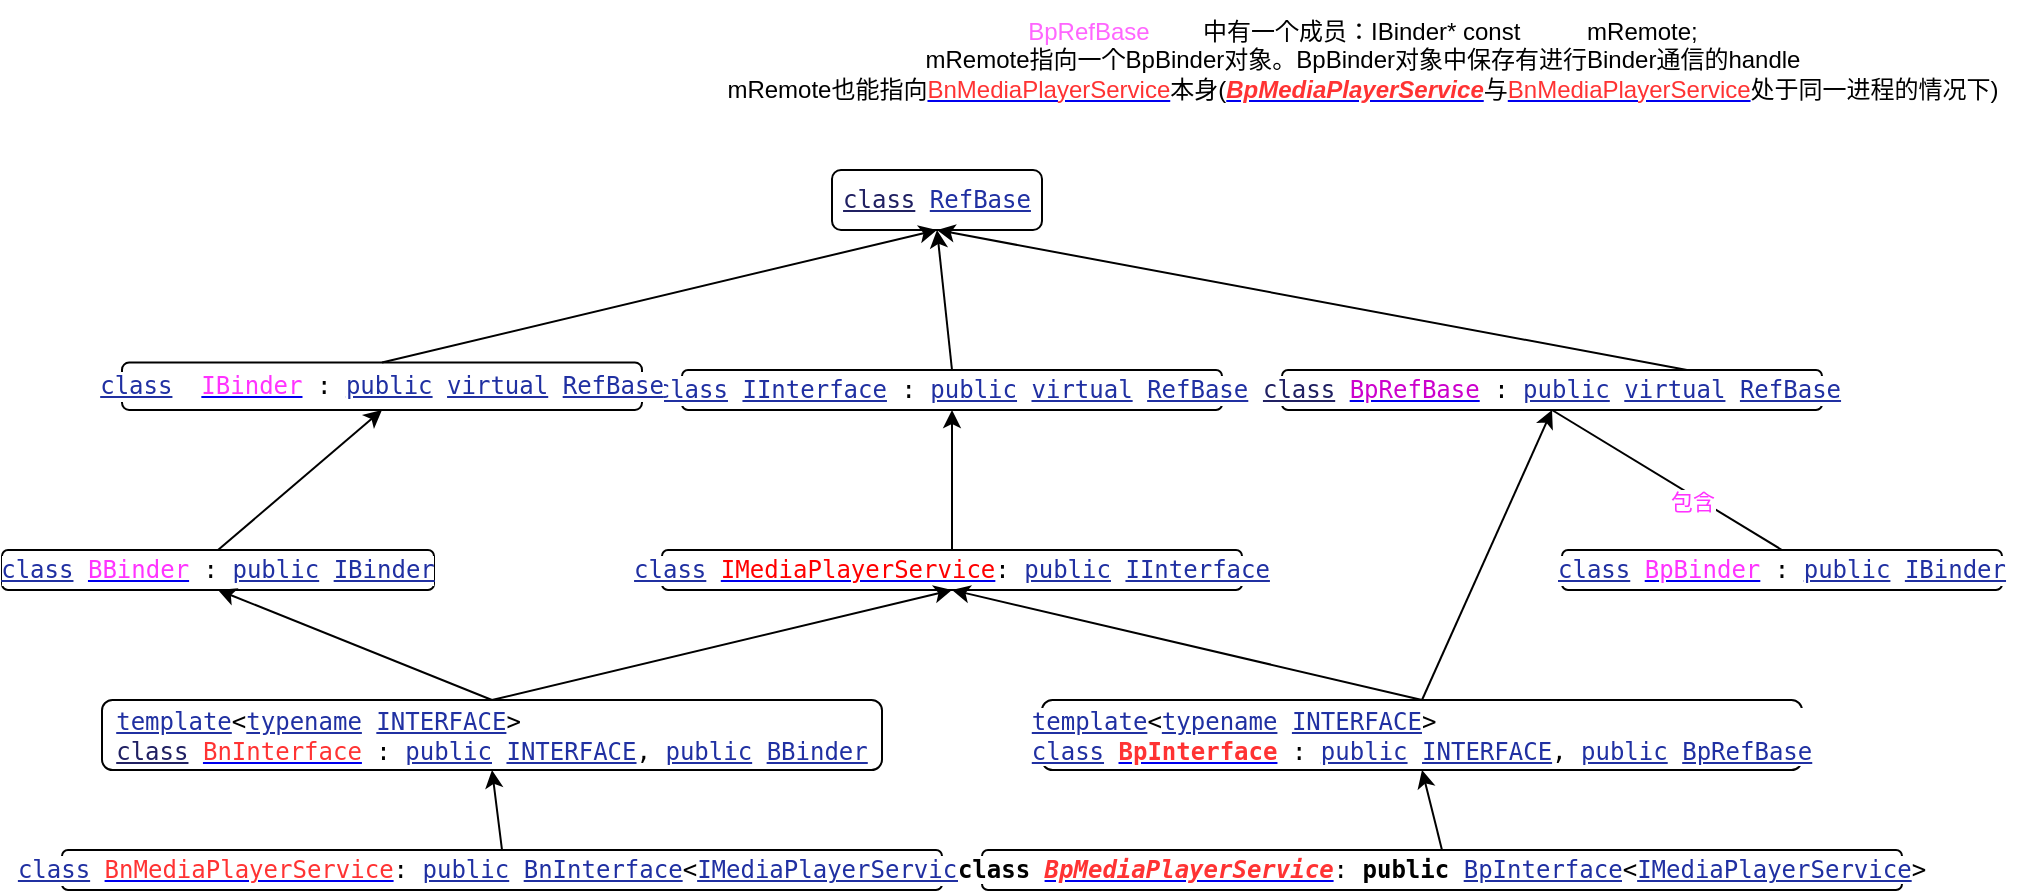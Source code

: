 <mxfile version="20.2.3" type="device" pages="2"><diagram id="GCKR5bUT3i0r0YRiKh3Q" name="binder"><mxGraphModel dx="1059" dy="536" grid="1" gridSize="10" guides="1" tooltips="1" connect="1" arrows="1" fold="1" page="1" pageScale="1" pageWidth="1169" pageHeight="827" math="0" shadow="0"><root><mxCell id="0"/><mxCell id="1" parent="0"/><mxCell id="4" value="&lt;pre style=&quot;border: 0px ; margin-top: 0px ; margin-bottom: 0px ; color: rgb(0 , 0 , 0) ; background-color: rgb(255 , 255 , 255)&quot;&gt;&lt;a href=&quot;http://10.234.22.197:6015/source/s?defs=class&amp;amp;project=mtk8195_android_R&quot; class=&quot;intelliWindow-symbol&quot; style=&quot;color: rgb(32 , 48 , 162)&quot;&gt;class&lt;/a&gt; &lt;a href=&quot;http://10.234.22.197:6015/source/s?defs=IInterface&amp;amp;project=mtk8195_android_R&quot; class=&quot;intelliWindow-symbol&quot; style=&quot;color: rgb(32 , 48 , 162)&quot;&gt;IInterface&lt;/a&gt; : &lt;a href=&quot;http://10.234.22.197:6015/source/s?defs=public&amp;amp;project=mtk8195_android_R&quot; class=&quot;intelliWindow-symbol&quot; style=&quot;color: rgb(32 , 48 , 162)&quot;&gt;public&lt;/a&gt; &lt;a href=&quot;http://10.234.22.197:6015/source/s?defs=virtual&amp;amp;project=mtk8195_android_R&quot; class=&quot;intelliWindow-symbol&quot; style=&quot;color: rgb(32 , 48 , 162)&quot;&gt;virtual&lt;/a&gt; &lt;a href=&quot;http://10.234.22.197:6015/source/s?defs=RefBase&amp;amp;project=mtk8195_android_R&quot; class=&quot;intelliWindow-symbol&quot; style=&quot;color: rgb(32 , 48 , 162)&quot;&gt;RefBase&lt;/a&gt;&lt;/pre&gt;" style="rounded=1;whiteSpace=wrap;html=1;" parent="1" vertex="1"><mxGeometry x="380" y="290" width="270" height="20" as="geometry"/></mxCell><mxCell id="5" value="&lt;pre style=&quot;border: 0px; margin-top: 0px; margin-bottom: 0px; background-color: rgb(255, 255, 255);&quot;&gt;&lt;a href=&quot;http://10.234.22.197:6015/source/s?defs=class&amp;amp;project=mtk8195_android_R&quot; class=&quot;intelliWindow-symbol&quot; style=&quot;color: rgb(32, 48, 162);&quot;&gt;class&lt;/a&gt; &lt;a href=&quot;http://10.234.22.197:6015/source/s?defs=IMediaPlayerService&amp;amp;project=mtk8195_android_R&quot; class=&quot;intelliWindow-symbol&quot; style=&quot;&quot;&gt;&lt;font color=&quot;#ff0000&quot;&gt;IMediaPlayerService&lt;/font&gt;&lt;/a&gt;: &lt;a href=&quot;http://10.234.22.197:6015/source/s?defs=public&amp;amp;project=mtk8195_android_R&quot; class=&quot;intelliWindow-symbol&quot; style=&quot;color: rgb(32, 48, 162);&quot;&gt;public&lt;/a&gt; &lt;a href=&quot;http://10.234.22.197:6015/source/s?defs=IInterface&amp;amp;project=mtk8195_android_R&quot; class=&quot;intelliWindow-symbol&quot; style=&quot;color: rgb(32, 48, 162);&quot;&gt;IInterface&lt;/a&gt;&lt;/pre&gt;" style="rounded=1;whiteSpace=wrap;html=1;" parent="1" vertex="1"><mxGeometry x="370" y="380" width="290" height="20" as="geometry"/></mxCell><mxCell id="6" value="&lt;pre style=&quot;border: 0px; margin-top: 0px; margin-bottom: 0px; background-color: rgb(255, 255, 255);&quot;&gt;&lt;a href=&quot;http://10.234.22.197:6015/source/s?defs=class&amp;amp;project=mtk8195_android_R&quot; class=&quot;intelliWindow-symbol&quot; style=&quot;color: rgb(32, 48, 162);&quot;&gt;class&lt;/a&gt; &lt;a href=&quot;http://10.234.22.197:6015/source/s?defs=BnMediaPlayerService&amp;amp;project=mtk8195_android_R&quot; class=&quot;intelliWindow-symbol&quot; style=&quot;&quot;&gt;&lt;font color=&quot;#ff3333&quot;&gt;BnMediaPlayerService&lt;/font&gt;&lt;/a&gt;: &lt;a href=&quot;http://10.234.22.197:6015/source/s?defs=public&amp;amp;project=mtk8195_android_R&quot; class=&quot;intelliWindow-symbol&quot; style=&quot;color: rgb(32, 48, 162);&quot;&gt;public&lt;/a&gt; &lt;a href=&quot;http://10.234.22.197:6015/source/s?defs=BnInterface&amp;amp;project=mtk8195_android_R&quot; class=&quot;intelliWindow-symbol&quot; style=&quot;color: rgb(32, 48, 162);&quot;&gt;BnInterface&lt;/a&gt;&amp;lt;&lt;a href=&quot;http://10.234.22.197:6015/source/s?defs=IMediaPlayerService&amp;amp;project=mtk8195_android_R&quot; class=&quot;intelliWindow-symbol&quot; style=&quot;color: rgb(32, 48, 162);&quot;&gt;IMediaPlayerService&lt;/a&gt;&amp;gt;&lt;/pre&gt;" style="rounded=1;whiteSpace=wrap;html=1;" parent="1" vertex="1"><mxGeometry x="70" y="530" width="440" height="20" as="geometry"/></mxCell><mxCell id="12" value="&lt;pre style=&quot;text-align: left ; border: 0px ; margin-top: 0px ; margin-bottom: 0px ; color: rgb(0 , 0 , 0) ; background-color: rgb(255 , 255 , 255)&quot;&gt;&lt;a href=&quot;http://10.234.22.197:6015/source/s?defs=template&amp;amp;project=mtk8195_android_R&quot; class=&quot;intelliWindow-symbol&quot; style=&quot;color: rgb(32 , 48 , 162)&quot;&gt;template&lt;/a&gt;&amp;lt;&lt;a href=&quot;http://10.234.22.197:6015/source/s?defs=typename&amp;amp;project=mtk8195_android_R&quot; class=&quot;intelliWindow-symbol&quot; style=&quot;color: rgb(32 , 48 , 162)&quot;&gt;typename&lt;/a&gt; &lt;a href=&quot;http://10.234.22.197:6015/source/s?defs=INTERFACE&amp;amp;project=mtk8195_android_R&quot; class=&quot;intelliWindow-symbol&quot; style=&quot;color: rgb(32 , 48 , 162)&quot;&gt;INTERFACE&lt;/a&gt;&amp;gt;&lt;/pre&gt;&lt;pre style=&quot;text-align: left; border: 0px; margin-top: 0px; margin-bottom: 0px; background-color: rgb(255, 255, 255);&quot;&gt;&lt;pre style=&quot;border: 0px; margin-top: 0px; margin-bottom: 0px;&quot;&gt;&lt;a href=&quot;http://10.234.22.197:6015/source/s?defs=class&amp;amp;project=mtk8195_android_R&quot; class=&quot;intelliWindow-symbol&quot; style=&quot;color: rgb(32, 32, 98);&quot;&gt;class&lt;/a&gt; &lt;a href=&quot;http://10.234.22.197:6015/source/s?defs=BnInterface&amp;amp;project=mtk8195_android_R&quot; class=&quot;intelliWindow-symbol&quot; style=&quot;&quot;&gt;&lt;font color=&quot;#ff3333&quot;&gt;BnInterface&lt;/font&gt;&lt;/a&gt; : &lt;a href=&quot;http://10.234.22.197:6015/source/s?defs=public&amp;amp;project=mtk8195_android_R&quot; class=&quot;intelliWindow-symbol&quot; style=&quot;color: rgb(32, 48, 162);&quot;&gt;public&lt;/a&gt; &lt;a href=&quot;http://10.234.22.197:6015/source/s?defs=INTERFACE&amp;amp;project=mtk8195_android_R&quot; class=&quot;intelliWindow-symbol&quot; style=&quot;color: rgb(32, 48, 162);&quot;&gt;INTERFACE&lt;/a&gt;, &lt;a href=&quot;http://10.234.22.197:6015/source/s?defs=public&amp;amp;project=mtk8195_android_R&quot; class=&quot;intelliWindow-symbol&quot; style=&quot;color: rgb(32, 48, 162);&quot;&gt;public&lt;/a&gt; &lt;a href=&quot;http://10.234.22.197:6015/source/s?defs=BBinder&amp;amp;project=mtk8195_android_R&quot; class=&quot;intelliWindow-symbol&quot; style=&quot;color: rgb(32, 48, 162);&quot;&gt;BBinder&lt;/a&gt;&lt;/pre&gt;&lt;/pre&gt;" style="rounded=1;whiteSpace=wrap;html=1;" parent="1" vertex="1"><mxGeometry x="90" y="455" width="390" height="35" as="geometry"/></mxCell><mxCell id="13" value="&lt;pre style=&quot;border: 0px; margin-top: 0px; margin-bottom: 0px; background-color: rgb(255, 255, 255);&quot;&gt;&lt;a href=&quot;http://10.234.22.197:6015/source/s?defs=class&amp;amp;project=mtk8195_android_R&quot; class=&quot;intelliWindow-symbol&quot; style=&quot;color: rgb(32, 48, 162);&quot;&gt;class&lt;/a&gt; &lt;a href=&quot;http://10.234.22.197:6015/source/s?defs=BBinder&amp;amp;project=mtk8195_android_R&quot; class=&quot;intelliWindow-symbol&quot; style=&quot;&quot;&gt;&lt;font color=&quot;#ff33ff&quot;&gt;BBinder&lt;/font&gt;&lt;/a&gt; : &lt;a href=&quot;http://10.234.22.197:6015/source/s?defs=public&amp;amp;project=mtk8195_android_R&quot; class=&quot;intelliWindow-symbol&quot; style=&quot;color: rgb(32, 48, 162);&quot;&gt;public&lt;/a&gt; &lt;a href=&quot;http://10.234.22.197:6015/source/s?defs=IBinder&amp;amp;project=mtk8195_android_R&quot; class=&quot;intelliWindow-symbol&quot; style=&quot;color: rgb(32, 48, 162);&quot;&gt;IBinder&lt;/a&gt;&lt;/pre&gt;" style="rounded=1;whiteSpace=wrap;html=1;" parent="1" vertex="1"><mxGeometry x="40" y="380" width="216" height="20" as="geometry"/></mxCell><mxCell id="15" value="&lt;pre style=&quot;border: 0px; margin-top: 0px; margin-bottom: 0px;&quot;&gt;&lt;b style=&quot;background-color: rgb(255, 255, 255); color: rgb(0, 0, 0);&quot;&gt;class&lt;/b&gt;&lt;span style=&quot;background-color: rgb(255, 255, 255);&quot;&gt; &lt;a class=&quot;xc&quot; name=&quot;BpMediaPlayerService&quot; style=&quot;font-weight: bold; font-style: italic;&quot;&gt;&lt;/a&gt;&lt;/span&gt;&lt;a href=&quot;http://10.234.22.197:6015/source/s?refs=BpMediaPlayerService&amp;amp;project=mtk8195_android_R&quot; class=&quot;xc intelliWindow-symbol&quot; style=&quot;background-color: rgb(255, 255, 255); font-weight: bold; font-style: italic;&quot;&gt;&lt;font color=&quot;#ff3333&quot;&gt;BpMediaPlayerService&lt;/font&gt;&lt;/a&gt;&lt;span style=&quot;background-color: rgb(255, 255, 255);&quot;&gt;: &lt;/span&gt;&lt;b style=&quot;background-color: rgb(255, 255, 255); color: rgb(0, 0, 0);&quot;&gt;public&lt;/b&gt;&lt;span style=&quot;background-color: rgb(255, 255, 255);&quot;&gt; &lt;/span&gt;&lt;a href=&quot;http://10.234.22.197:6015/source/s?defs=BpInterface&amp;amp;project=mtk8195_android_R&quot; class=&quot;intelliWindow-symbol&quot; style=&quot;background-color: rgb(255, 255, 255); color: rgb(32, 48, 162);&quot;&gt;BpInterface&lt;/a&gt;&lt;span style=&quot;background-color: rgb(255, 255, 255);&quot;&gt;&amp;lt;&lt;/span&gt;&lt;a href=&quot;http://10.234.22.197:6015/source/s?defs=IMediaPlayerService&amp;amp;project=mtk8195_android_R&quot; class=&quot;intelliWindow-symbol symbol-highlighted hightlight-color-1&quot; style=&quot;color: rgb(32, 48, 162); background-color: rgb(255, 255, 255);&quot;&gt;IMediaPlayerService&lt;/a&gt;&lt;span style=&quot;background-color: rgb(255, 255, 255);&quot;&gt;&amp;gt;&lt;/span&gt;&lt;/pre&gt;" style="rounded=1;whiteSpace=wrap;html=1;" parent="1" vertex="1"><mxGeometry x="530" y="530" width="460" height="20" as="geometry"/></mxCell><mxCell id="16" value="&lt;pre style=&quot;text-align: left ; border: 0px ; margin-top: 0px ; margin-bottom: 0px ; color: rgb(0 , 0 , 0) ; background-color: rgb(255 , 255 , 255)&quot;&gt;&lt;a href=&quot;http://10.234.22.197:6015/source/s?defs=template&amp;amp;project=mtk8195_android_R&quot; class=&quot;intelliWindow-symbol&quot; style=&quot;color: rgb(32 , 48 , 162)&quot;&gt;template&lt;/a&gt;&amp;lt;&lt;a href=&quot;http://10.234.22.197:6015/source/s?defs=typename&amp;amp;project=mtk8195_android_R&quot; class=&quot;intelliWindow-symbol&quot; style=&quot;color: rgb(32 , 48 , 162)&quot;&gt;typename&lt;/a&gt; &lt;a href=&quot;http://10.234.22.197:6015/source/s?defs=INTERFACE&amp;amp;project=mtk8195_android_R&quot; class=&quot;intelliWindow-symbol&quot; style=&quot;color: rgb(32 , 48 , 162)&quot;&gt;INTERFACE&lt;/a&gt;&amp;gt;&lt;/pre&gt;&lt;pre style=&quot;border: 0px; margin-top: 0px; margin-bottom: 0px; background-color: rgb(255, 255, 255);&quot;&gt;&lt;a href=&quot;http://10.234.22.197:6015/source/s?defs=class&amp;amp;project=mtk8195_android_R&quot; class=&quot;intelliWindow-symbol&quot; style=&quot;color: rgb(32, 48, 162);&quot;&gt;class&lt;/a&gt; &lt;a class=&quot;d intelliWindow-symbol&quot; href=&quot;http://10.234.22.197:6015/source/xref/mtk8195_android_R/frameworks/native/libs/binder/include/binder/IInterface.h#BpInterface&quot; style=&quot;font-weight: bold;&quot;&gt;&lt;font color=&quot;#ff3333&quot;&gt;BpInterface&lt;/font&gt;&lt;/a&gt; : &lt;a href=&quot;http://10.234.22.197:6015/source/s?defs=public&amp;amp;project=mtk8195_android_R&quot; class=&quot;intelliWindow-symbol&quot; style=&quot;color: rgb(32, 48, 162);&quot;&gt;public&lt;/a&gt; &lt;a href=&quot;http://10.234.22.197:6015/source/s?defs=INTERFACE&amp;amp;project=mtk8195_android_R&quot; class=&quot;intelliWindow-symbol&quot; style=&quot;color: rgb(32, 48, 162);&quot;&gt;INTERFACE&lt;/a&gt;, &lt;a href=&quot;http://10.234.22.197:6015/source/s?defs=public&amp;amp;project=mtk8195_android_R&quot; class=&quot;intelliWindow-symbol&quot; style=&quot;color: rgb(32, 48, 162);&quot;&gt;public&lt;/a&gt; &lt;a href=&quot;http://10.234.22.197:6015/source/s?defs=BpRefBase&amp;amp;project=mtk8195_android_R&quot; class=&quot;intelliWindow-symbol&quot; style=&quot;color: rgb(32, 48, 162);&quot;&gt;BpRefBase&lt;/a&gt;&lt;/pre&gt;" style="rounded=1;whiteSpace=wrap;html=1;" parent="1" vertex="1"><mxGeometry x="560" y="455" width="380" height="35" as="geometry"/></mxCell><mxCell id="18" value="&lt;pre style=&quot;border: 0px; margin-top: 0px; margin-bottom: 0px; background-color: rgb(255, 255, 255);&quot;&gt;&lt;a href=&quot;http://10.234.22.197:6015/source/s?defs=class&amp;amp;project=mtk8195_android_R&quot; class=&quot;intelliWindow-symbol&quot; style=&quot;color: rgb(32, 32, 98);&quot;&gt;class&lt;/a&gt; &lt;a href=&quot;http://10.234.22.197:6015/source/s?defs=BpRefBase&amp;amp;project=mtk8195_android_R&quot; class=&quot;intelliWindow-symbol&quot; style=&quot;&quot;&gt;&lt;font color=&quot;#cc00cc&quot;&gt;BpRefBase&lt;/font&gt;&lt;/a&gt; : &lt;a href=&quot;http://10.234.22.197:6015/source/s?defs=public&amp;amp;project=mtk8195_android_R&quot; class=&quot;intelliWindow-symbol&quot; style=&quot;color: rgb(32, 48, 162);&quot;&gt;public&lt;/a&gt; &lt;a href=&quot;http://10.234.22.197:6015/source/s?defs=virtual&amp;amp;project=mtk8195_android_R&quot; class=&quot;intelliWindow-symbol&quot; style=&quot;color: rgb(32, 48, 162);&quot;&gt;virtual&lt;/a&gt; &lt;a href=&quot;http://10.234.22.197:6015/source/s?defs=RefBase&amp;amp;project=mtk8195_android_R&quot; class=&quot;intelliWindow-symbol&quot; style=&quot;color: rgb(32, 48, 162);&quot;&gt;RefBase&lt;/a&gt;&lt;/pre&gt;" style="rounded=1;whiteSpace=wrap;html=1;" parent="1" vertex="1"><mxGeometry x="680" y="290" width="270" height="20" as="geometry"/></mxCell><mxCell id="19" value="&lt;pre style=&quot;border: 0px; margin-top: 0px; margin-bottom: 0px; background-color: rgb(255, 255, 255);&quot;&gt;&lt;a href=&quot;http://10.234.22.197:6015/source/s?defs=class&amp;amp;project=mtk8195_android_R&quot; class=&quot;intelliWindow-symbol&quot; style=&quot;color: rgb(32, 48, 162);&quot;&gt;class&lt;/a&gt;  &lt;a href=&quot;http://10.234.22.197:6015/source/s?defs=IBinder&amp;amp;project=mtk8195_android_R&quot; class=&quot;intelliWindow-symbol&quot; style=&quot;&quot;&gt;&lt;font color=&quot;#ff33ff&quot;&gt;IBinder&lt;/font&gt;&lt;/a&gt; : &lt;a href=&quot;http://10.234.22.197:6015/source/s?defs=public&amp;amp;project=mtk8195_android_R&quot; class=&quot;intelliWindow-symbol&quot; style=&quot;color: rgb(32, 48, 162);&quot;&gt;public&lt;/a&gt; &lt;a href=&quot;http://10.234.22.197:6015/source/s?defs=virtual&amp;amp;project=mtk8195_android_R&quot; class=&quot;intelliWindow-symbol&quot; style=&quot;color: rgb(32, 48, 162);&quot;&gt;virtual&lt;/a&gt; &lt;a href=&quot;http://10.234.22.197:6015/source/s?defs=RefBase&amp;amp;project=mtk8195_android_R&quot; class=&quot;intelliWindow-symbol&quot; style=&quot;color: rgb(32, 48, 162);&quot;&gt;RefBase&lt;/a&gt;&lt;/pre&gt;" style="rounded=1;whiteSpace=wrap;html=1;" parent="1" vertex="1"><mxGeometry x="100" y="286.25" width="260" height="23.75" as="geometry"/></mxCell><mxCell id="21" value="&lt;pre style=&quot;border: 0px; margin-top: 0px; margin-bottom: 0px; background-color: rgb(255, 255, 255);&quot;&gt;&lt;a href=&quot;http://10.234.22.197:6015/source/s?defs=class&amp;amp;project=mtk8195_android_R&quot; class=&quot;intelliWindow-symbol&quot; style=&quot;color: rgb(32, 48, 162);&quot;&gt;class&lt;/a&gt; &lt;a href=&quot;http://10.234.22.197:6015/source/s?defs=BpBinder&amp;amp;project=mtk8195_android_R&quot; class=&quot;intelliWindow-symbol&quot; style=&quot;&quot;&gt;&lt;font color=&quot;#ff33ff&quot;&gt;BpBinder&lt;/font&gt;&lt;/a&gt; : &lt;a href=&quot;http://10.234.22.197:6015/source/s?defs=public&amp;amp;project=mtk8195_android_R&quot; class=&quot;intelliWindow-symbol&quot; style=&quot;color: rgb(32, 48, 162);&quot;&gt;public&lt;/a&gt; &lt;a href=&quot;http://10.234.22.197:6015/source/s?defs=IBinder&amp;amp;project=mtk8195_android_R&quot; class=&quot;intelliWindow-symbol&quot; style=&quot;color: rgb(32, 48, 162);&quot;&gt;IBinder&lt;/a&gt;&lt;/pre&gt;" style="rounded=1;whiteSpace=wrap;html=1;" parent="1" vertex="1"><mxGeometry x="820" y="380" width="220" height="20" as="geometry"/></mxCell><mxCell id="26" value="" style="endArrow=classic;html=1;exitX=0.5;exitY=0;exitDx=0;exitDy=0;entryX=0.5;entryY=1;entryDx=0;entryDy=0;" parent="1" source="13" target="19" edge="1"><mxGeometry width="50" height="50" relative="1" as="geometry"><mxPoint x="-175" y="532.5" as="sourcePoint"/><mxPoint x="-38" y="420" as="targetPoint"/></mxGeometry></mxCell><mxCell id="27" value="" style="endArrow=classic;html=1;exitX=0.5;exitY=0;exitDx=0;exitDy=0;entryX=0.5;entryY=1;entryDx=0;entryDy=0;" parent="1" source="6" target="12" edge="1"><mxGeometry width="50" height="50" relative="1" as="geometry"><mxPoint x="-165" y="542.5" as="sourcePoint"/><mxPoint x="-28" y="430" as="targetPoint"/></mxGeometry></mxCell><mxCell id="28" value="" style="endArrow=classic;html=1;exitX=0.5;exitY=0;exitDx=0;exitDy=0;entryX=0.5;entryY=1;entryDx=0;entryDy=0;" parent="1" source="12" target="13" edge="1"><mxGeometry width="50" height="50" relative="1" as="geometry"><mxPoint x="-155" y="552.5" as="sourcePoint"/><mxPoint x="30" y="410" as="targetPoint"/></mxGeometry></mxCell><mxCell id="29" value="" style="endArrow=classic;html=1;exitX=0.5;exitY=0;exitDx=0;exitDy=0;entryX=0.5;entryY=1;entryDx=0;entryDy=0;" parent="1" source="12" target="5" edge="1"><mxGeometry width="50" height="50" relative="1" as="geometry"><mxPoint x="-145" y="562.5" as="sourcePoint"/><mxPoint x="-8" y="450" as="targetPoint"/></mxGeometry></mxCell><mxCell id="30" value="" style="endArrow=classic;html=1;exitX=0.5;exitY=0;exitDx=0;exitDy=0;entryX=0.5;entryY=1;entryDx=0;entryDy=0;" parent="1" source="15" target="16" edge="1"><mxGeometry width="50" height="50" relative="1" as="geometry"><mxPoint x="-135" y="572.5" as="sourcePoint"/><mxPoint x="2" y="460" as="targetPoint"/></mxGeometry></mxCell><mxCell id="31" value="" style="endArrow=classic;html=1;exitX=0.5;exitY=0;exitDx=0;exitDy=0;entryX=0.5;entryY=1;entryDx=0;entryDy=0;" parent="1" source="16" target="5" edge="1"><mxGeometry width="50" height="50" relative="1" as="geometry"><mxPoint x="795" y="532.5" as="sourcePoint"/><mxPoint x="510" y="410" as="targetPoint"/></mxGeometry></mxCell><mxCell id="32" value="" style="endArrow=classic;html=1;exitX=0.5;exitY=0;exitDx=0;exitDy=0;entryX=0.5;entryY=1;entryDx=0;entryDy=0;" parent="1" source="5" target="4" edge="1"><mxGeometry width="50" height="50" relative="1" as="geometry"><mxPoint x="575" y="361.25" as="sourcePoint"/><mxPoint x="520" y="333.75" as="targetPoint"/></mxGeometry></mxCell><mxCell id="33" value="" style="endArrow=classic;html=1;exitX=0.5;exitY=0;exitDx=0;exitDy=0;entryX=0.5;entryY=1;entryDx=0;entryDy=0;" parent="1" source="16" target="18" edge="1"><mxGeometry width="50" height="50" relative="1" as="geometry"><mxPoint x="795" y="532.5" as="sourcePoint"/><mxPoint x="740" y="505" as="targetPoint"/></mxGeometry></mxCell><mxCell id="35" value="&lt;pre style=&quot;border: 0px ; margin-top: 0px ; margin-bottom: 0px ; color: rgb(0 , 0 , 0) ; background-color: rgb(255 , 255 , 255)&quot;&gt;&lt;a href=&quot;http://10.234.22.197:6015/source/s?defs=class&amp;amp;project=mtk8195_android_R&quot; class=&quot;intelliWindow-symbol&quot; style=&quot;color: rgb(32 , 32 , 98)&quot;&gt;class&lt;/a&gt; &lt;a href=&quot;http://10.234.22.197:6015/source/s?defs=RefBase&amp;amp;project=mtk8195_android_R&quot; class=&quot;intelliWindow-symbol&quot; style=&quot;color: rgb(32 , 48 , 162)&quot;&gt;RefBase&lt;/a&gt;&lt;/pre&gt;" style="rounded=1;whiteSpace=wrap;html=1;" parent="1" vertex="1"><mxGeometry x="455" y="190" width="105" height="30" as="geometry"/></mxCell><mxCell id="36" value="" style="endArrow=classic;html=1;entryX=0.5;entryY=1;entryDx=0;entryDy=0;exitX=0.5;exitY=0;exitDx=0;exitDy=0;" parent="1" source="19" target="35" edge="1"><mxGeometry width="50" height="50" relative="1" as="geometry"><mxPoint x="120" y="250" as="sourcePoint"/><mxPoint x="180" y="232.5" as="targetPoint"/></mxGeometry></mxCell><mxCell id="37" value="" style="endArrow=classic;html=1;entryX=0.5;entryY=1;entryDx=0;entryDy=0;exitX=0.5;exitY=0;exitDx=0;exitDy=0;" parent="1" source="4" target="35" edge="1"><mxGeometry width="50" height="50" relative="1" as="geometry"><mxPoint x="140" y="292.5" as="sourcePoint"/><mxPoint x="517.5" y="230" as="targetPoint"/></mxGeometry></mxCell><mxCell id="38" value="" style="endArrow=classic;html=1;entryX=0.5;entryY=1;entryDx=0;entryDy=0;exitX=0.75;exitY=0;exitDx=0;exitDy=0;" parent="1" source="18" target="35" edge="1"><mxGeometry width="50" height="50" relative="1" as="geometry"><mxPoint x="525" y="300" as="sourcePoint"/><mxPoint x="517.5" y="230" as="targetPoint"/></mxGeometry></mxCell><mxCell id="7slElJ0XpSkay9sm6j7J-40" value="&lt;font color=&quot;#ff66ff&quot;&gt;BpRefBase&amp;nbsp; &amp;nbsp; &amp;nbsp; &amp;nbsp;&amp;nbsp;&lt;/font&gt;中有一个成员：IBinder* const&amp;nbsp; &amp;nbsp; &amp;nbsp; &amp;nbsp; &amp;nbsp; mRemote;&lt;br&gt;mRemote指向一个BpBinder对象。BpBinder对象中保存有进行Binder通信的handle&lt;br&gt;mRemote也能指向&lt;a href=&quot;http://10.234.22.197:6015/source/s?defs=BnMediaPlayerService&amp;amp;project=mtk8195_android_R&quot; class=&quot;intelliWindow-symbol&quot;&gt;&lt;font color=&quot;#ff3333&quot;&gt;BnMediaPlayerService&lt;/font&gt;&lt;/a&gt;本身(&lt;a style=&quot;background-color: rgb(255, 255, 255); font-weight: bold; font-style: italic;&quot; href=&quot;http://10.234.22.197:6015/source/s?refs=BpMediaPlayerService&amp;amp;project=mtk8195_android_R&quot; class=&quot;xc intelliWindow-symbol&quot;&gt;&lt;font color=&quot;#ff3333&quot;&gt;BpMediaPlayerService&lt;/font&gt;&lt;/a&gt;与&lt;a href=&quot;http://10.234.22.197:6015/source/s?defs=BnMediaPlayerService&amp;amp;project=mtk8195_android_R&quot; class=&quot;intelliWindow-symbol&quot;&gt;&lt;font color=&quot;#ff3333&quot;&gt;BnMediaPlayerService&lt;/font&gt;&lt;/a&gt;处于同一进程的情况下&lt;span style=&quot;background-color: initial;&quot;&gt;)&lt;/span&gt;" style="text;html=1;align=center;verticalAlign=middle;resizable=0;points=[];autosize=1;strokeColor=none;fillColor=none;" parent="1" vertex="1"><mxGeometry x="390" y="105" width="660" height="60" as="geometry"/></mxCell><mxCell id="_MNz4qD99CGTm_yS_F_U-38" value="" style="endArrow=none;html=1;rounded=0;fontColor=#FF33FF;exitX=0.5;exitY=1;exitDx=0;exitDy=0;entryX=0.5;entryY=0;entryDx=0;entryDy=0;" edge="1" parent="1" source="18" target="21"><mxGeometry width="50" height="50" relative="1" as="geometry"><mxPoint x="1010" y="360" as="sourcePoint"/><mxPoint x="1060" y="310" as="targetPoint"/></mxGeometry></mxCell><mxCell id="_MNz4qD99CGTm_yS_F_U-39" value="包含" style="edgeLabel;html=1;align=center;verticalAlign=middle;resizable=0;points=[];fontColor=#FF33FF;" vertex="1" connectable="0" parent="_MNz4qD99CGTm_yS_F_U-38"><mxGeometry x="0.242" y="-3" relative="1" as="geometry"><mxPoint as="offset"/></mxGeometry></mxCell></root></mxGraphModel></diagram><diagram id="59_eapADkHZmt2DDTSde" name="hwbinder"><mxGraphModel dx="2606" dy="727" grid="1" gridSize="10" guides="1" tooltips="1" connect="1" arrows="1" fold="1" page="1" pageScale="1" pageWidth="1169" pageHeight="827" math="0" shadow="0"><root><mxCell id="DU4X9L0Q0q2eqbmF_Pmw-0"/><mxCell id="DU4X9L0Q0q2eqbmF_Pmw-1" parent="DU4X9L0Q0q2eqbmF_Pmw-0"/><mxCell id="DU4X9L0Q0q2eqbmF_Pmw-2" value="struct BnHwConsumerIr : public ::android::hidl::base::V1_0::BnHwBase" style="rounded=1;whiteSpace=wrap;html=1;" parent="DU4X9L0Q0q2eqbmF_Pmw-1" vertex="1"><mxGeometry x="-400" y="479" width="410" height="36" as="geometry"/></mxCell><mxCell id="DU4X9L0Q0q2eqbmF_Pmw-3" value="struct BpHwConsumerIr : public ::android::hardware::BpInterface&amp;lt;IConsumerIr&amp;gt;, public ::android::hardware::details::HidlInstrumentor" style="rounded=1;whiteSpace=wrap;html=1;" parent="DU4X9L0Q0q2eqbmF_Pmw-1" vertex="1"><mxGeometry x="380" y="510" width="720" height="30" as="geometry"/></mxCell><mxCell id="DU4X9L0Q0q2eqbmF_Pmw-11" style="edgeStyle=none;html=1;exitX=0.5;exitY=0;exitDx=0;exitDy=0;entryX=0.5;entryY=1;entryDx=0;entryDy=0;" parent="DU4X9L0Q0q2eqbmF_Pmw-1" source="DU4X9L0Q0q2eqbmF_Pmw-4" target="DU4X9L0Q0q2eqbmF_Pmw-5" edge="1"><mxGeometry relative="1" as="geometry"/></mxCell><mxCell id="DU4X9L0Q0q2eqbmF_Pmw-4" value="struct ConsumerIr : public IConsumerIr&lt;br&gt;在ConsumerIr&amp;nbsp;中实现虚函数" style="rounded=1;whiteSpace=wrap;html=1;" parent="DU4X9L0Q0q2eqbmF_Pmw-1" vertex="1"><mxGeometry x="70" y="479" width="280" height="70" as="geometry"/></mxCell><mxCell id="DU4X9L0Q0q2eqbmF_Pmw-5" value="struct IConsumerIr : public ::android::hidl::base::V1_0::IBase&lt;br&gt;在IConsumerIr&amp;nbsp;中以虚函数形式声明ConsumerIr.hal的接口方法" style="rounded=1;whiteSpace=wrap;html=1;" parent="DU4X9L0Q0q2eqbmF_Pmw-1" vertex="1"><mxGeometry x="200" y="284" width="340" height="76" as="geometry"/></mxCell><mxCell id="DU4X9L0Q0q2eqbmF_Pmw-6" value="struct IBase : virtual public ::android::RefBase" style="rounded=1;whiteSpace=wrap;html=1;" parent="DU4X9L0Q0q2eqbmF_Pmw-1" vertex="1"><mxGeometry x="80" y="220" width="270" height="20" as="geometry"/></mxCell><mxCell id="DU4X9L0Q0q2eqbmF_Pmw-7" value="struct BnHwBase : public ::android::hardware::BHwBinder, public ::android::hardware::details::HidlInstrumentor" style="rounded=1;whiteSpace=wrap;html=1;" parent="DU4X9L0Q0q2eqbmF_Pmw-1" vertex="1"><mxGeometry x="-400" y="380" width="600" height="26" as="geometry"/></mxCell><mxCell id="DU4X9L0Q0q2eqbmF_Pmw-8" value="&lt;pre style=&quot;border: 0px ; margin-top: 0px ; margin-bottom: 0px ; color: rgb(0 , 0 , 0) ; background-color: rgb(255 , 255 , 255)&quot;&gt;&lt;a href=&quot;http://10.234.22.197:6015/source/s?defs=class&amp;amp;project=mtk8195_android_R&quot; class=&quot;intelliWindow-symbol&quot; style=&quot;color: rgb(32 , 48 , 162)&quot;&gt;class&lt;/a&gt; &lt;a href=&quot;http://10.234.22.197:6015/source/s?defs=BHwBinder&amp;amp;project=mtk8195_android_R&quot; class=&quot;intelliWindow-symbol&quot; style=&quot;color: rgb(32 , 48 , 162)&quot;&gt;BHwBinder&lt;/a&gt; : &lt;a href=&quot;http://10.234.22.197:6015/source/s?defs=public&amp;amp;project=mtk8195_android_R&quot; class=&quot;intelliWindow-symbol&quot; style=&quot;color: rgb(32 , 48 , 162)&quot;&gt;public&lt;/a&gt; &lt;a href=&quot;http://10.234.22.197:6015/source/s?defs=IBinder&amp;amp;project=mtk8195_android_R&quot; class=&quot;intelliWindow-symbol&quot; style=&quot;color: rgb(32 , 48 , 162)&quot;&gt;IBinder&lt;/a&gt;&lt;/pre&gt;" style="rounded=1;whiteSpace=wrap;html=1;" parent="DU4X9L0Q0q2eqbmF_Pmw-1" vertex="1"><mxGeometry x="-170" y="240" width="220" height="20" as="geometry"/></mxCell><mxCell id="DU4X9L0Q0q2eqbmF_Pmw-9" value="&lt;pre style=&quot;border: 0px ; margin-top: 0px ; margin-bottom: 0px ; color: rgb(0 , 0 , 0) ; background-color: rgb(255 , 255 , 255)&quot;&gt;&lt;span id=&quot;scope_id_d1d680d0_fold&quot; class=&quot;scope-body&quot; style=&quot;display: inline&quot;&gt;&lt;b&gt;struct&lt;/b&gt; &lt;a class=&quot;xs&quot; name=&quot;HidlInstrumentor&quot; style=&quot;color: rgb(153 , 0 , 153) ; font-weight: bold ; font-style: italic&quot;&gt;&lt;/a&gt;&lt;a href=&quot;http://10.234.22.197:6015/source/s?refs=HidlInstrumentor&amp;amp;project=mtk8195_android_R&quot; class=&quot;xs intelliWindow-symbol&quot; style=&quot;color: rgb(153 , 0 , 153) ; font-weight: bold ; font-style: italic&quot;&gt;HidlInstrumentor&lt;/a&gt;&lt;/span&gt;&lt;/pre&gt;" style="rounded=1;whiteSpace=wrap;html=1;" parent="DU4X9L0Q0q2eqbmF_Pmw-1" vertex="1"><mxGeometry x="-400" y="95" width="180" height="25" as="geometry"/></mxCell><mxCell id="DU4X9L0Q0q2eqbmF_Pmw-10" value="" style="endArrow=classic;html=1;exitX=0.5;exitY=0;exitDx=0;exitDy=0;entryX=0.5;entryY=1;entryDx=0;entryDy=0;" parent="DU4X9L0Q0q2eqbmF_Pmw-1" source="DU4X9L0Q0q2eqbmF_Pmw-5" target="DU4X9L0Q0q2eqbmF_Pmw-6" edge="1"><mxGeometry width="50" height="50" relative="1" as="geometry"><mxPoint x="180" y="425" as="sourcePoint"/><mxPoint x="230" y="375" as="targetPoint"/></mxGeometry></mxCell><mxCell id="oL8lrpvuW0q90xoLPbag-2" value="" style="curved=1;endArrow=classic;html=1;entryX=0;entryY=0.5;entryDx=0;entryDy=0;exitX=0.5;exitY=1;exitDx=0;exitDy=0;shadow=0;" parent="DU4X9L0Q0q2eqbmF_Pmw-1" source="DU4X9L0Q0q2eqbmF_Pmw-2" target="DU4X9L0Q0q2eqbmF_Pmw-4" edge="1"><mxGeometry width="50" height="50" relative="1" as="geometry"><mxPoint x="330" y="690" as="sourcePoint"/><mxPoint x="380" y="640" as="targetPoint"/><Array as="points"><mxPoint x="-160" y="530"/><mxPoint x="-80" y="530"/><mxPoint x="20" y="540"/></Array></mxGeometry></mxCell><mxCell id="oL8lrpvuW0q90xoLPbag-3" value="&lt;span style=&quot;background-color: rgb(255 , 255 , 255)&quot;&gt;&lt;span style=&quot;font-family: &amp;#34;helvetica&amp;#34; ; font-size: 12px ; font-style: normal ; font-weight: 400 ; letter-spacing: normal ; text-align: center ; text-indent: 0px ; text-transform: none ; word-spacing: 0px ; display: inline ; float: none&quot;&gt;BnHwConsumerIr对象构造时&amp;nbsp;需要&lt;span style=&quot;font-family: &amp;#34;helvetica&amp;#34;&quot;&gt;ConsumerIr 对象&lt;/span&gt;&lt;br&gt;之后在BnHwConsumerIr的方法中 使用&amp;nbsp;&lt;/span&gt;&lt;span style=&quot;text-align: center&quot;&gt;ConsumerIr&amp;nbsp;&lt;br&gt;&lt;br&gt;&lt;/span&gt;&lt;span style=&quot;font-family: &amp;#34;helvetica&amp;#34; ; text-align: center&quot;&gt;BnHwConsumerIr与&lt;/span&gt;&lt;span style=&quot;font-family: &amp;#34;helvetica&amp;#34; ; text-align: center&quot;&gt;I&lt;/span&gt;&lt;span style=&quot;text-align: center&quot;&gt;ConsumerIr&amp;nbsp;&lt;/span&gt;&lt;/span&gt;&lt;span style=&quot;text-align: center&quot;&gt;&lt;span style=&quot;background-color: rgb(255 , 255 , 255)&quot;&gt;属于has-a的关系&lt;/span&gt;&lt;br&gt;&lt;/span&gt;" style="text;whiteSpace=wrap;html=1;" parent="DU4X9L0Q0q2eqbmF_Pmw-1" vertex="1"><mxGeometry x="-220" y="540" width="280" height="70" as="geometry"/></mxCell><mxCell id="oL8lrpvuW0q90xoLPbag-4" value="" style="endArrow=classic;html=1;entryX=0.5;entryY=1;entryDx=0;entryDy=0;exitX=0.5;exitY=0;exitDx=0;exitDy=0;" parent="DU4X9L0Q0q2eqbmF_Pmw-1" source="DU4X9L0Q0q2eqbmF_Pmw-7" target="DU4X9L0Q0q2eqbmF_Pmw-8" edge="1"><mxGeometry width="50" height="50" relative="1" as="geometry"><mxPoint x="-350" y="381" as="sourcePoint"/><mxPoint x="-300" y="331" as="targetPoint"/></mxGeometry></mxCell><mxCell id="oL8lrpvuW0q90xoLPbag-5" value="" style="endArrow=classic;html=1;entryX=0.5;entryY=1;entryDx=0;entryDy=0;exitX=0.5;exitY=0;exitDx=0;exitDy=0;" parent="DU4X9L0Q0q2eqbmF_Pmw-1" source="DU4X9L0Q0q2eqbmF_Pmw-7" target="DU4X9L0Q0q2eqbmF_Pmw-9" edge="1"><mxGeometry width="50" height="50" relative="1" as="geometry"><mxPoint x="-340" y="391" as="sourcePoint"/><mxPoint x="-460" y="316" as="targetPoint"/></mxGeometry></mxCell><mxCell id="oL8lrpvuW0q90xoLPbag-6" value="" style="endArrow=classic;html=1;entryX=0.5;entryY=1;entryDx=0;entryDy=0;exitX=0.5;exitY=0;exitDx=0;exitDy=0;" parent="DU4X9L0Q0q2eqbmF_Pmw-1" source="DU4X9L0Q0q2eqbmF_Pmw-2" target="DU4X9L0Q0q2eqbmF_Pmw-7" edge="1"><mxGeometry width="50" height="50" relative="1" as="geometry"><mxPoint x="-310" y="386" as="sourcePoint"/><mxPoint x="-460" y="316" as="targetPoint"/></mxGeometry></mxCell><mxCell id="kbD_W_NnWDnOigYw8J4e-3" value="&lt;pre style=&quot;border: 0px ; margin-top: 0px ; margin-bottom: 0px ; color: rgb(0 , 0 , 0) ; background-color: rgb(255 , 255 , 255)&quot;&gt;&lt;a href=&quot;http://10.234.22.197:6015/source/s?defs=template&amp;amp;project=mtk8195_android_R&quot; class=&quot;intelliWindow-symbol&quot; style=&quot;color: rgb(32 , 48 , 162)&quot;&gt;template&lt;/a&gt;&amp;lt;&lt;a href=&quot;http://10.234.22.197:6015/source/s?defs=typename&amp;amp;project=mtk8195_android_R&quot; class=&quot;intelliWindow-symbol&quot; style=&quot;color: rgb(32 , 48 , 162)&quot;&gt;typename&lt;/a&gt; &lt;a href=&quot;http://10.234.22.197:6015/source/s?defs=INTERFACE&amp;amp;project=mtk8195_android_R&quot; class=&quot;intelliWindow-symbol&quot; style=&quot;color: rgb(32 , 48 , 162)&quot;&gt;INTERFACE&lt;/a&gt;&amp;gt;&lt;/pre&gt;&lt;pre style=&quot;border: 0px ; margin-top: 0px ; margin-bottom: 0px ; color: rgb(0 , 0 , 0) ; background-color: rgb(255 , 255 , 255)&quot;&gt;c&lt;a href=&quot;http://10.234.22.197:6015/source/s?defs=class&amp;amp;project=mtk8195_android_R&quot; class=&quot;intelliWindow-symbol&quot; style=&quot;color: rgb(32 , 48 , 162)&quot;&gt;lass&lt;/a&gt; &lt;a class=&quot;d intelliWindow-symbol&quot; href=&quot;http://10.234.22.197:6015/source/xref/mtk8195_android_R/system/libhwbinder/include/hwbinder/IInterface.h#BpInterface&quot; style=&quot;color: rgb(153 , 0 , 153) ; font-weight: bold&quot;&gt;BpInterface&lt;/a&gt; : &lt;a href=&quot;http://10.234.22.197:6015/source/s?defs=public&amp;amp;project=mtk8195_android_R&quot; class=&quot;intelliWindow-symbol&quot; style=&quot;color: rgb(32 , 32 , 98)&quot;&gt;public&lt;/a&gt; &lt;a href=&quot;http://10.234.22.197:6015/source/s?defs=INTERFACE&amp;amp;project=mtk8195_android_R&quot; class=&quot;intelliWindow-symbol&quot; style=&quot;color: rgb(32 , 48 , 162)&quot;&gt;INTERFACE&lt;/a&gt;, &lt;a href=&quot;http://10.234.22.197:6015/source/s?defs=public&amp;amp;project=mtk8195_android_R&quot; class=&quot;intelliWindow-symbol&quot; style=&quot;color: rgb(32 , 48 , 162)&quot;&gt;public&lt;/a&gt; &lt;a href=&quot;http://10.234.22.197:6015/source/s?defs=IInterface&amp;amp;project=mtk8195_android_R&quot; class=&quot;intelliWindow-symbol&quot; style=&quot;color: rgb(32 , 48 , 162)&quot;&gt;IInterface&lt;/a&gt;, &lt;a href=&quot;http://10.234.22.197:6015/source/s?defs=public&amp;amp;project=mtk8195_android_R&quot; class=&quot;intelliWindow-symbol&quot; style=&quot;color: rgb(32 , 48 , 162)&quot;&gt;public&lt;/a&gt; &lt;a href=&quot;http://10.234.22.197:6015/source/s?defs=BpHwRefBase&amp;amp;project=mtk8195_android_R&quot; class=&quot;intelliWindow-symbol&quot; style=&quot;color: rgb(32 , 48 , 162)&quot;&gt;BpHwRefBase&lt;/a&gt;&lt;/pre&gt;" style="rounded=1;whiteSpace=wrap;html=1;align=left;" parent="DU4X9L0Q0q2eqbmF_Pmw-1" vertex="1"><mxGeometry x="600" y="414" width="470" height="45" as="geometry"/></mxCell><mxCell id="kbD_W_NnWDnOigYw8J4e-6" value="" style="endArrow=classic;html=1;shadow=0;entryX=0.5;entryY=1;entryDx=0;entryDy=0;exitX=0.5;exitY=0;exitDx=0;exitDy=0;" parent="DU4X9L0Q0q2eqbmF_Pmw-1" source="kbD_W_NnWDnOigYw8J4e-3" target="DU4X9L0Q0q2eqbmF_Pmw-5" edge="1"><mxGeometry width="50" height="50" relative="1" as="geometry"><mxPoint x="410" y="550" as="sourcePoint"/><mxPoint x="460" y="500" as="targetPoint"/></mxGeometry></mxCell><mxCell id="kbD_W_NnWDnOigYw8J4e-7" value="&lt;pre style=&quot;border: 0px ; margin-top: 0px ; margin-bottom: 0px ; color: rgb(0 , 0 , 0) ; background-color: rgb(255 , 255 , 255)&quot;&gt;&lt;a href=&quot;http://10.234.22.197:6015/source/s?defs=class&amp;amp;project=mtk8195_android_R&quot; class=&quot;intelliWindow-symbol&quot; style=&quot;color: rgb(32 , 32 , 98)&quot;&gt;class&lt;/a&gt; &lt;a href=&quot;http://10.234.22.197:6015/source/s?defs=BpHwRefBase&amp;amp;project=mtk8195_android_R&quot; class=&quot;intelliWindow-symbol&quot; style=&quot;color: rgb(32 , 48 , 162)&quot;&gt;BpHwRefBase&lt;/a&gt; : &lt;a href=&quot;http://10.234.22.197:6015/source/s?defs=public&amp;amp;project=mtk8195_android_R&quot; class=&quot;intelliWindow-symbol&quot; style=&quot;color: rgb(32 , 48 , 162)&quot;&gt;public&lt;/a&gt; &lt;a href=&quot;http://10.234.22.197:6015/source/s?defs=virtual&amp;amp;project=mtk8195_android_R&quot; class=&quot;intelliWindow-symbol&quot; style=&quot;color: rgb(32 , 48 , 162)&quot;&gt;virtual&lt;/a&gt; &lt;a href=&quot;http://10.234.22.197:6015/source/s?defs=RefBase&amp;amp;project=mtk8195_android_R&quot; class=&quot;intelliWindow-symbol&quot; style=&quot;color: rgb(32 , 48 , 162)&quot;&gt;RefBase&lt;/a&gt;&lt;/pre&gt;" style="rounded=1;whiteSpace=wrap;html=1;" parent="DU4X9L0Q0q2eqbmF_Pmw-1" vertex="1"><mxGeometry x="740" y="220" width="260" height="31" as="geometry"/></mxCell><mxCell id="kbD_W_NnWDnOigYw8J4e-8" value="&lt;pre style=&quot;border: 0px ; margin-top: 0px ; margin-bottom: 0px ; color: rgb(0 , 0 , 0) ; background-color: rgb(255 , 255 , 255)&quot;&gt;&lt;a href=&quot;http://10.234.22.197:6015/source/s?defs=class&amp;amp;project=mtk8195_android_R&quot; class=&quot;intelliWindow-symbol&quot; style=&quot;color: rgb(32 , 32 , 98)&quot;&gt;class&lt;/a&gt; &lt;a href=&quot;http://10.234.22.197:6015/source/s?defs=RefBase&amp;amp;project=mtk8195_android_R&quot; class=&quot;intelliWindow-symbol&quot; style=&quot;color: rgb(32 , 48 , 162)&quot;&gt;RefBase&lt;/a&gt;&lt;/pre&gt;" style="rounded=1;whiteSpace=wrap;html=1;" parent="DU4X9L0Q0q2eqbmF_Pmw-1" vertex="1"><mxGeometry x="150" y="120" width="120" height="30" as="geometry"/></mxCell><mxCell id="kbD_W_NnWDnOigYw8J4e-9" value="" style="endArrow=classic;html=1;shadow=0;entryX=0.5;entryY=1;entryDx=0;entryDy=0;exitX=0.5;exitY=0;exitDx=0;exitDy=0;" parent="DU4X9L0Q0q2eqbmF_Pmw-1" source="kbD_W_NnWDnOigYw8J4e-7" target="kbD_W_NnWDnOigYw8J4e-8" edge="1"><mxGeometry width="50" height="50" relative="1" as="geometry"><mxPoint x="190" y="350" as="sourcePoint"/><mxPoint x="240" y="300" as="targetPoint"/></mxGeometry></mxCell><mxCell id="kbD_W_NnWDnOigYw8J4e-10" value="" style="endArrow=classic;html=1;shadow=0;entryX=0.5;entryY=1;entryDx=0;entryDy=0;exitX=0.5;exitY=0;exitDx=0;exitDy=0;" parent="DU4X9L0Q0q2eqbmF_Pmw-1" source="DU4X9L0Q0q2eqbmF_Pmw-6" target="kbD_W_NnWDnOigYw8J4e-8" edge="1"><mxGeometry width="50" height="50" relative="1" as="geometry"><mxPoint x="740" y="285" as="sourcePoint"/><mxPoint y="140" as="targetPoint"/></mxGeometry></mxCell><mxCell id="kbD_W_NnWDnOigYw8J4e-11" value="&lt;pre style=&quot;border: 0px ; margin-top: 0px ; margin-bottom: 0px ; color: rgb(0 , 0 , 0) ; background-color: rgb(255 , 255 , 255)&quot;&gt;&lt;a href=&quot;http://10.234.22.197:6015/source/s?defs=class&amp;amp;project=mtk8195_android_R&quot; class=&quot;intelliWindow-symbol&quot; style=&quot;color: rgb(32 , 32 , 98)&quot;&gt;class&lt;/a&gt; &lt;a href=&quot;http://10.234.22.197:6015/source/s?defs=IBinder&amp;amp;project=mtk8195_android_R&quot; class=&quot;intelliWindow-symbol&quot; style=&quot;color: rgb(32 , 48 , 162)&quot;&gt;IBinder&lt;/a&gt; : &lt;a href=&quot;http://10.234.22.197:6015/source/s?defs=public&amp;amp;project=mtk8195_android_R&quot; class=&quot;intelliWindow-symbol&quot; style=&quot;color: rgb(32 , 48 , 162)&quot;&gt;public&lt;/a&gt; &lt;a href=&quot;http://10.234.22.197:6015/source/s?defs=virtual&amp;amp;project=mtk8195_android_R&quot; class=&quot;intelliWindow-symbol&quot; style=&quot;color: rgb(32 , 48 , 162)&quot;&gt;virtual&lt;/a&gt; &lt;a href=&quot;http://10.234.22.197:6015/source/s?defs=RefBase&amp;amp;project=mtk8195_android_R&quot; class=&quot;intelliWindow-symbol&quot; style=&quot;color: rgb(32 , 48 , 162)&quot;&gt;RefBase&lt;/a&gt;&lt;/pre&gt;" style="rounded=1;whiteSpace=wrap;html=1;" parent="DU4X9L0Q0q2eqbmF_Pmw-1" vertex="1"><mxGeometry x="-170" y="190" width="240" height="30" as="geometry"/></mxCell><mxCell id="kbD_W_NnWDnOigYw8J4e-12" value="" style="endArrow=classic;html=1;shadow=0;entryX=0.5;entryY=1;entryDx=0;entryDy=0;exitX=0.5;exitY=0;exitDx=0;exitDy=0;" parent="DU4X9L0Q0q2eqbmF_Pmw-1" source="kbD_W_NnWDnOigYw8J4e-11" target="kbD_W_NnWDnOigYw8J4e-8" edge="1"><mxGeometry width="50" height="50" relative="1" as="geometry"><mxPoint x="-400" y="350" as="sourcePoint"/><mxPoint x="-350" y="300" as="targetPoint"/></mxGeometry></mxCell><mxCell id="kbD_W_NnWDnOigYw8J4e-13" value="" style="endArrow=classic;html=1;shadow=0;entryX=0.5;entryY=1;entryDx=0;entryDy=0;exitX=0.5;exitY=0;exitDx=0;exitDy=0;" parent="DU4X9L0Q0q2eqbmF_Pmw-1" source="DU4X9L0Q0q2eqbmF_Pmw-8" target="kbD_W_NnWDnOigYw8J4e-11" edge="1"><mxGeometry width="50" height="50" relative="1" as="geometry"><mxPoint x="-130" y="220" as="sourcePoint"/><mxPoint y="140" as="targetPoint"/></mxGeometry></mxCell><mxCell id="kbD_W_NnWDnOigYw8J4e-14" value="" style="endArrow=classic;html=1;shadow=0;entryX=0.5;entryY=1;entryDx=0;entryDy=0;exitX=0.5;exitY=0;exitDx=0;exitDy=0;" parent="DU4X9L0Q0q2eqbmF_Pmw-1" source="DU4X9L0Q0q2eqbmF_Pmw-3" target="kbD_W_NnWDnOigYw8J4e-3" edge="1"><mxGeometry width="50" height="50" relative="1" as="geometry"><mxPoint x="450" y="350" as="sourcePoint"/><mxPoint x="500" y="300" as="targetPoint"/></mxGeometry></mxCell><mxCell id="kbD_W_NnWDnOigYw8J4e-15" value="" style="endArrow=classic;html=1;shadow=0;entryX=0.5;entryY=1;entryDx=0;entryDy=0;exitX=0.5;exitY=0;exitDx=0;exitDy=0;" parent="DU4X9L0Q0q2eqbmF_Pmw-1" source="kbD_W_NnWDnOigYw8J4e-3" target="kbD_W_NnWDnOigYw8J4e-7" edge="1"><mxGeometry width="50" height="50" relative="1" as="geometry"><mxPoint x="819" y="509" as="sourcePoint"/><mxPoint x="745" y="431" as="targetPoint"/></mxGeometry></mxCell><mxCell id="kbD_W_NnWDnOigYw8J4e-16" value="" style="curved=1;endArrow=classic;html=1;shadow=0;exitX=0.5;exitY=0;exitDx=0;exitDy=0;entryX=1;entryY=0.5;entryDx=0;entryDy=0;" parent="DU4X9L0Q0q2eqbmF_Pmw-1" source="DU4X9L0Q0q2eqbmF_Pmw-3" target="DU4X9L0Q0q2eqbmF_Pmw-9" edge="1"><mxGeometry width="50" height="50" relative="1" as="geometry"><mxPoint x="530" y="350" as="sourcePoint"/><mxPoint y="90" as="targetPoint"/><Array as="points"><mxPoint x="1010" y="500"/><mxPoint x="1120" y="440"/><mxPoint x="1010" y="150"/><mxPoint x="710" y="140"/><mxPoint x="450" y="100"/></Array></mxGeometry></mxCell><mxCell id="kbD_W_NnWDnOigYw8J4e-17" value="&lt;span style=&quot;font-family: &amp;#34;helvetica&amp;#34; ; font-size: 12px ; font-style: normal ; font-weight: 400 ; letter-spacing: normal ; text-align: center ; text-indent: 0px ; text-transform: none ; word-spacing: 0px ; display: inline ; float: none ; background-color: rgb(255 , 255 , 255)&quot;&gt;&lt;span style=&quot;font-family: &amp;#34;helvetica&amp;#34;&quot;&gt;BpHwConsumerIr派生自&lt;/span&gt;&amp;nbsp;I&lt;/span&gt;&lt;span style=&quot;text-align: center&quot;&gt;&lt;span style=&quot;background-color: rgb(255 , 255 , 255)&quot;&gt;ConsumerIr&amp;nbsp;属于is-a的关系&lt;/span&gt;&lt;br&gt;&lt;/span&gt;" style="text;whiteSpace=wrap;html=1;" parent="DU4X9L0Q0q2eqbmF_Pmw-1" vertex="1"><mxGeometry x="520" y="560" width="290" height="30" as="geometry"/></mxCell><mxCell id="kbD_W_NnWDnOigYw8J4e-18" value="&lt;pre style=&quot;border: 0px ; margin-top: 0px ; margin-bottom: 0px ; color: rgb(0 , 0 , 0) ; background-color: rgb(255 , 255 , 255)&quot;&gt;&lt;a href=&quot;http://10.234.22.197:6015/source/s?defs=class&amp;amp;project=mtk8195_android_R&quot; class=&quot;intelliWindow-symbol&quot; style=&quot;color: rgb(32 , 48 , 162)&quot;&gt;class&lt;/a&gt; &lt;a href=&quot;http://10.234.22.197:6015/source/s?defs=IInterface&amp;amp;project=mtk8195_android_R&quot; class=&quot;intelliWindow-symbol&quot; style=&quot;color: rgb(32 , 48 , 162)&quot;&gt;IInterface&lt;/a&gt; : &lt;a href=&quot;http://10.234.22.197:6015/source/s?defs=public&amp;amp;project=mtk8195_android_R&quot; class=&quot;intelliWindow-symbol&quot; style=&quot;color: rgb(32 , 48 , 162)&quot;&gt;public&lt;/a&gt; &lt;a href=&quot;http://10.234.22.197:6015/source/s?defs=virtual&amp;amp;project=mtk8195_android_R&quot; class=&quot;intelliWindow-symbol&quot; style=&quot;color: rgb(32 , 48 , 162)&quot;&gt;virtual&lt;/a&gt; &lt;a href=&quot;http://10.234.22.197:6015/source/s?defs=RefBase&amp;amp;project=mtk8195_android_R&quot; class=&quot;intelliWindow-symbol&quot; style=&quot;color: rgb(32 , 48 , 162)&quot;&gt;RefBase&lt;/a&gt;&lt;/pre&gt;" style="rounded=1;whiteSpace=wrap;html=1;" parent="DU4X9L0Q0q2eqbmF_Pmw-1" vertex="1"><mxGeometry x="410" y="220" width="260" height="29" as="geometry"/></mxCell><mxCell id="kbD_W_NnWDnOigYw8J4e-20" value="" style="endArrow=classic;html=1;shadow=0;exitX=0.5;exitY=0;exitDx=0;exitDy=0;entryX=0.5;entryY=1;entryDx=0;entryDy=0;" parent="DU4X9L0Q0q2eqbmF_Pmw-1" source="kbD_W_NnWDnOigYw8J4e-3" target="kbD_W_NnWDnOigYw8J4e-18" edge="1"><mxGeometry width="50" height="50" relative="1" as="geometry"><mxPoint x="380" y="300" as="sourcePoint"/><mxPoint x="430" y="250" as="targetPoint"/></mxGeometry></mxCell><mxCell id="kbD_W_NnWDnOigYw8J4e-21" value="" style="endArrow=classic;html=1;shadow=0;exitX=0.5;exitY=0;exitDx=0;exitDy=0;entryX=0.5;entryY=1;entryDx=0;entryDy=0;" parent="DU4X9L0Q0q2eqbmF_Pmw-1" source="kbD_W_NnWDnOigYw8J4e-18" target="kbD_W_NnWDnOigYw8J4e-8" edge="1"><mxGeometry width="50" height="50" relative="1" as="geometry"><mxPoint x="694" y="444" as="sourcePoint"/><mxPoint x="589" y="318" as="targetPoint"/></mxGeometry></mxCell></root></mxGraphModel></diagram></mxfile>